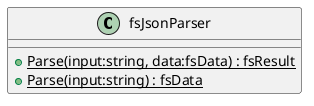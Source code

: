 @startuml
class fsJsonParser {
    + {static} Parse(input:string, data:fsData) : fsResult
    + {static} Parse(input:string) : fsData
}
@enduml
